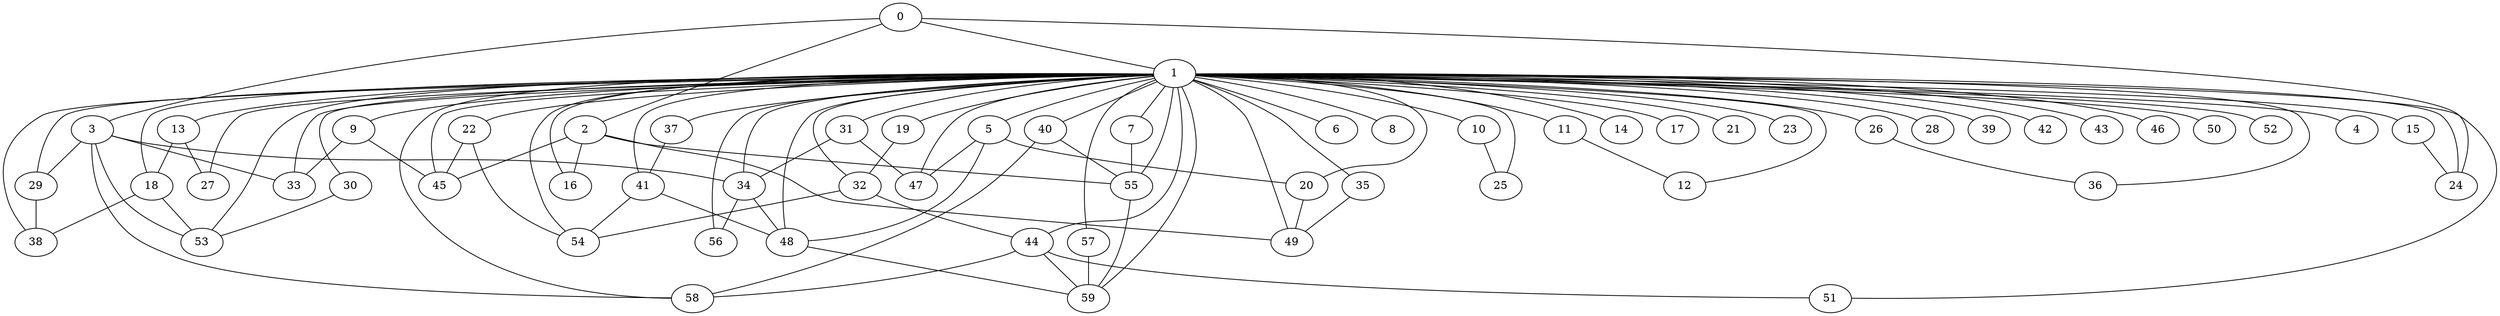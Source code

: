 
graph graphname {
    0 -- 1
0 -- 2
0 -- 3
0 -- 24
1 -- 4
1 -- 5
1 -- 6
1 -- 7
1 -- 8
1 -- 9
1 -- 10
1 -- 11
1 -- 12
1 -- 13
1 -- 14
1 -- 15
1 -- 16
1 -- 17
1 -- 18
1 -- 19
1 -- 20
1 -- 21
1 -- 22
1 -- 23
1 -- 24
1 -- 25
1 -- 26
1 -- 27
1 -- 28
1 -- 29
1 -- 30
1 -- 31
1 -- 32
1 -- 33
1 -- 34
1 -- 35
1 -- 36
1 -- 37
1 -- 38
1 -- 39
1 -- 40
1 -- 41
1 -- 42
1 -- 43
1 -- 44
1 -- 45
1 -- 46
1 -- 47
1 -- 48
1 -- 49
1 -- 50
1 -- 51
1 -- 52
1 -- 53
1 -- 54
1 -- 55
1 -- 56
1 -- 57
1 -- 58
1 -- 59
2 -- 55
2 -- 45
2 -- 49
2 -- 16
3 -- 34
3 -- 33
3 -- 58
3 -- 53
3 -- 29
5 -- 47
5 -- 20
5 -- 48
7 -- 55
9 -- 33
9 -- 45
10 -- 25
11 -- 12
13 -- 27
13 -- 18
15 -- 24
18 -- 38
18 -- 53
19 -- 32
20 -- 49
22 -- 45
22 -- 54
26 -- 36
29 -- 38
30 -- 53
31 -- 47
31 -- 34
32 -- 44
32 -- 54
34 -- 48
34 -- 56
35 -- 49
37 -- 41
40 -- 55
40 -- 58
41 -- 54
41 -- 48
44 -- 51
44 -- 58
44 -- 59
48 -- 59
55 -- 59
57 -- 59

}
